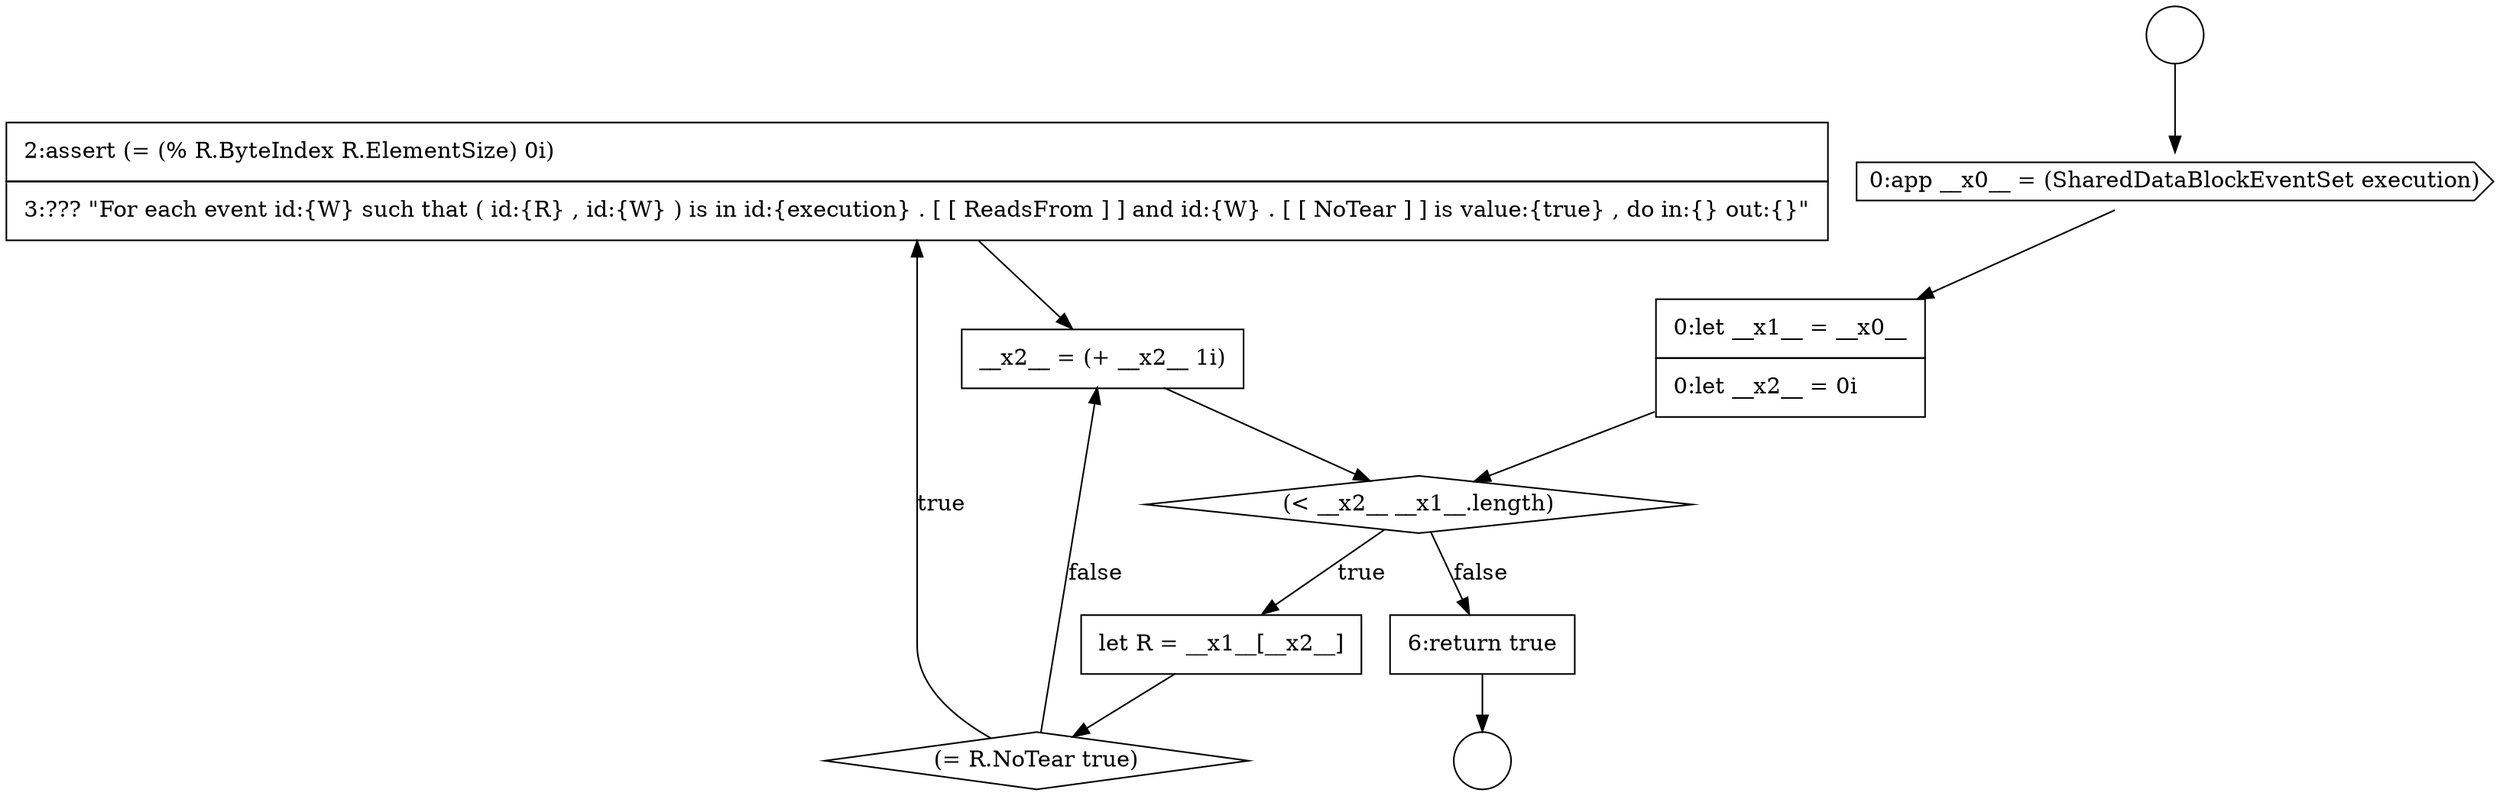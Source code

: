 digraph {
  node18837 [shape=none, margin=0, label=<<font color="black">
    <table border="0" cellborder="1" cellspacing="0" cellpadding="10">
      <tr><td align="left">2:assert (= (% R.ByteIndex R.ElementSize) 0i)</td></tr>
      <tr><td align="left">3:??? &quot;For each event id:{W} such that ( id:{R} , id:{W} ) is in id:{execution} . [ [ ReadsFrom ] ] and id:{W} . [ [ NoTear ] ] is value:{true} , do in:{} out:{}&quot;</td></tr>
    </table>
  </font>> color="black" fillcolor="white" style=filled]
  node18834 [shape=diamond, label=<<font color="black">(&lt; __x2__ __x1__.length)</font>> color="black" fillcolor="white" style=filled]
  node18838 [shape=none, margin=0, label=<<font color="black">
    <table border="0" cellborder="1" cellspacing="0" cellpadding="10">
      <tr><td align="left">__x2__ = (+ __x2__ 1i)</td></tr>
    </table>
  </font>> color="black" fillcolor="white" style=filled]
  node18832 [shape=cds, label=<<font color="black">0:app __x0__ = (SharedDataBlockEventSet execution)</font>> color="black" fillcolor="white" style=filled]
  node18831 [shape=circle label=" " color="black" fillcolor="white" style=filled]
  node18835 [shape=none, margin=0, label=<<font color="black">
    <table border="0" cellborder="1" cellspacing="0" cellpadding="10">
      <tr><td align="left">let R = __x1__[__x2__]</td></tr>
    </table>
  </font>> color="black" fillcolor="white" style=filled]
  node18833 [shape=none, margin=0, label=<<font color="black">
    <table border="0" cellborder="1" cellspacing="0" cellpadding="10">
      <tr><td align="left">0:let __x1__ = __x0__</td></tr>
      <tr><td align="left">0:let __x2__ = 0i</td></tr>
    </table>
  </font>> color="black" fillcolor="white" style=filled]
  node18830 [shape=circle label=" " color="black" fillcolor="white" style=filled]
  node18836 [shape=diamond, label=<<font color="black">(= R.NoTear true)</font>> color="black" fillcolor="white" style=filled]
  node18839 [shape=none, margin=0, label=<<font color="black">
    <table border="0" cellborder="1" cellspacing="0" cellpadding="10">
      <tr><td align="left">6:return true</td></tr>
    </table>
  </font>> color="black" fillcolor="white" style=filled]
  node18832 -> node18833 [ color="black"]
  node18839 -> node18831 [ color="black"]
  node18834 -> node18835 [label=<<font color="black">true</font>> color="black"]
  node18834 -> node18839 [label=<<font color="black">false</font>> color="black"]
  node18835 -> node18836 [ color="black"]
  node18830 -> node18832 [ color="black"]
  node18838 -> node18834 [ color="black"]
  node18837 -> node18838 [ color="black"]
  node18836 -> node18837 [label=<<font color="black">true</font>> color="black"]
  node18836 -> node18838 [label=<<font color="black">false</font>> color="black"]
  node18833 -> node18834 [ color="black"]
}
